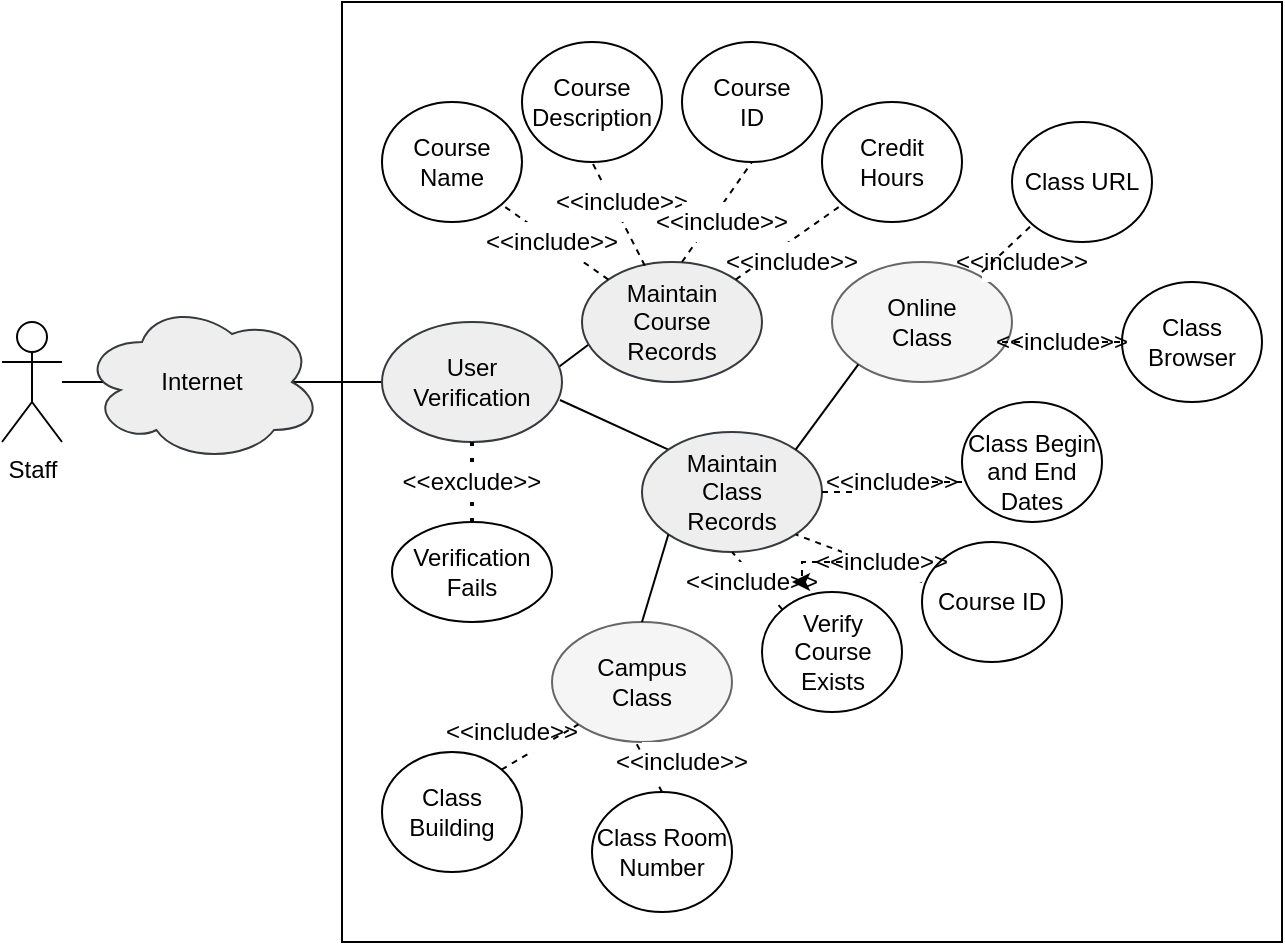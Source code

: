 <mxfile version="14.1.8" type="github">
  <diagram id="ww5f84e6MGx6yijLNMb9" name="Page-1">
    <mxGraphModel dx="1091" dy="580" grid="1" gridSize="10" guides="1" tooltips="1" connect="1" arrows="1" fold="1" page="1" pageScale="1" pageWidth="850" pageHeight="1100" math="0" shadow="0">
      <root>
        <mxCell id="0" />
        <mxCell id="1" parent="0" />
        <mxCell id="B8DDg9iWWgw_p-ArfUbX-2" value="" style="rounded=0;whiteSpace=wrap;html=1;" vertex="1" parent="1">
          <mxGeometry x="180" y="10" width="470" height="470" as="geometry" />
        </mxCell>
        <mxCell id="B8DDg9iWWgw_p-ArfUbX-19" value="" style="endArrow=none;html=1;entryX=0;entryY=0.25;entryDx=0;entryDy=0;" edge="1" parent="1" target="B8DDg9iWWgw_p-ArfUbX-13">
          <mxGeometry width="50" height="50" relative="1" as="geometry">
            <mxPoint x="265" y="210" as="sourcePoint" />
            <mxPoint x="315" y="160" as="targetPoint" />
          </mxGeometry>
        </mxCell>
        <mxCell id="B8DDg9iWWgw_p-ArfUbX-20" value="" style="endArrow=none;html=1;entryX=0;entryY=0.25;entryDx=0;entryDy=0;exitX=0;exitY=0;exitDx=0;exitDy=0;" edge="1" parent="1" source="B8DDg9iWWgw_p-ArfUbX-10">
          <mxGeometry width="50" height="50" relative="1" as="geometry">
            <mxPoint x="323" y="226" as="sourcePoint" />
            <mxPoint x="289" y="209" as="targetPoint" />
          </mxGeometry>
        </mxCell>
        <mxCell id="B8DDg9iWWgw_p-ArfUbX-3" style="edgeStyle=orthogonalEdgeStyle;rounded=0;orthogonalLoop=1;jettySize=auto;html=1;" edge="1" parent="1" source="B8DDg9iWWgw_p-ArfUbX-1">
          <mxGeometry relative="1" as="geometry">
            <mxPoint x="90" y="200" as="targetPoint" />
          </mxGeometry>
        </mxCell>
        <mxCell id="B8DDg9iWWgw_p-ArfUbX-1" value="Staff" style="shape=umlActor;verticalLabelPosition=bottom;verticalAlign=top;html=1;outlineConnect=0;" vertex="1" parent="1">
          <mxGeometry x="10" y="170" width="30" height="60" as="geometry" />
        </mxCell>
        <mxCell id="B8DDg9iWWgw_p-ArfUbX-5" style="edgeStyle=orthogonalEdgeStyle;rounded=0;orthogonalLoop=1;jettySize=auto;html=1;exitX=0.875;exitY=0.5;exitDx=0;exitDy=0;exitPerimeter=0;" edge="1" parent="1" source="B8DDg9iWWgw_p-ArfUbX-4" target="B8DDg9iWWgw_p-ArfUbX-8">
          <mxGeometry relative="1" as="geometry">
            <mxPoint x="200" y="200" as="targetPoint" />
          </mxGeometry>
        </mxCell>
        <mxCell id="B8DDg9iWWgw_p-ArfUbX-4" value="" style="ellipse;shape=cloud;whiteSpace=wrap;html=1;fillColor=#eeeeee;strokeColor=#36393d;" vertex="1" parent="1">
          <mxGeometry x="50" y="160" width="120" height="80" as="geometry" />
        </mxCell>
        <mxCell id="B8DDg9iWWgw_p-ArfUbX-6" value="Internet" style="text;html=1;strokeColor=none;fillColor=none;align=center;verticalAlign=middle;whiteSpace=wrap;rounded=0;" vertex="1" parent="1">
          <mxGeometry x="90" y="190" width="40" height="20" as="geometry" />
        </mxCell>
        <mxCell id="B8DDg9iWWgw_p-ArfUbX-9" value="" style="ellipse;whiteSpace=wrap;html=1;fillColor=#eeeeee;strokeColor=#36393d;" vertex="1" parent="1">
          <mxGeometry x="200" y="170" width="90" height="60" as="geometry" />
        </mxCell>
        <mxCell id="B8DDg9iWWgw_p-ArfUbX-8" value="User Verification" style="text;html=1;strokeColor=none;fillColor=none;align=center;verticalAlign=middle;whiteSpace=wrap;rounded=0;" vertex="1" parent="1">
          <mxGeometry x="225" y="190" width="40" height="20" as="geometry" />
        </mxCell>
        <mxCell id="B8DDg9iWWgw_p-ArfUbX-10" value="" style="ellipse;whiteSpace=wrap;html=1;fillColor=#eeeeee;strokeColor=#36393d;" vertex="1" parent="1">
          <mxGeometry x="330" y="225" width="90" height="60" as="geometry" />
        </mxCell>
        <mxCell id="B8DDg9iWWgw_p-ArfUbX-11" value="" style="ellipse;whiteSpace=wrap;html=1;fillColor=#eeeeee;strokeColor=#36393d;" vertex="1" parent="1">
          <mxGeometry x="300" y="140" width="90" height="60" as="geometry" />
        </mxCell>
        <mxCell id="B8DDg9iWWgw_p-ArfUbX-13" value="Maintain Course Records" style="text;html=1;strokeColor=none;fillColor=none;align=center;verticalAlign=middle;whiteSpace=wrap;rounded=0;" vertex="1" parent="1">
          <mxGeometry x="325" y="160" width="40" height="20" as="geometry" />
        </mxCell>
        <mxCell id="B8DDg9iWWgw_p-ArfUbX-14" value="Maintain Class Records" style="text;html=1;strokeColor=none;fillColor=none;align=center;verticalAlign=middle;whiteSpace=wrap;rounded=0;" vertex="1" parent="1">
          <mxGeometry x="355" y="245" width="40" height="20" as="geometry" />
        </mxCell>
        <mxCell id="B8DDg9iWWgw_p-ArfUbX-22" value="" style="ellipse;whiteSpace=wrap;html=1;" vertex="1" parent="1">
          <mxGeometry x="200" y="60" width="70" height="60" as="geometry" />
        </mxCell>
        <mxCell id="B8DDg9iWWgw_p-ArfUbX-25" value="" style="ellipse;whiteSpace=wrap;html=1;" vertex="1" parent="1">
          <mxGeometry x="270" y="30" width="70" height="60" as="geometry" />
        </mxCell>
        <mxCell id="B8DDg9iWWgw_p-ArfUbX-26" value="" style="ellipse;whiteSpace=wrap;html=1;" vertex="1" parent="1">
          <mxGeometry x="350" y="30" width="70" height="60" as="geometry" />
        </mxCell>
        <mxCell id="B8DDg9iWWgw_p-ArfUbX-27" value="" style="ellipse;whiteSpace=wrap;html=1;" vertex="1" parent="1">
          <mxGeometry x="420" y="60" width="70" height="60" as="geometry" />
        </mxCell>
        <mxCell id="B8DDg9iWWgw_p-ArfUbX-28" value="Course Description" style="text;html=1;strokeColor=none;fillColor=none;align=center;verticalAlign=middle;whiteSpace=wrap;rounded=0;" vertex="1" parent="1">
          <mxGeometry x="285" y="50" width="40" height="20" as="geometry" />
        </mxCell>
        <mxCell id="B8DDg9iWWgw_p-ArfUbX-29" value="Course Name" style="text;html=1;strokeColor=none;fillColor=none;align=center;verticalAlign=middle;whiteSpace=wrap;rounded=0;" vertex="1" parent="1">
          <mxGeometry x="215" y="80" width="40" height="20" as="geometry" />
        </mxCell>
        <mxCell id="B8DDg9iWWgw_p-ArfUbX-30" value="Course ID" style="text;html=1;strokeColor=none;fillColor=none;align=center;verticalAlign=middle;whiteSpace=wrap;rounded=0;" vertex="1" parent="1">
          <mxGeometry x="365" y="50" width="40" height="20" as="geometry" />
        </mxCell>
        <mxCell id="B8DDg9iWWgw_p-ArfUbX-31" value="Credit Hours" style="text;html=1;strokeColor=none;fillColor=none;align=center;verticalAlign=middle;whiteSpace=wrap;rounded=0;" vertex="1" parent="1">
          <mxGeometry x="435" y="80" width="40" height="20" as="geometry" />
        </mxCell>
        <mxCell id="B8DDg9iWWgw_p-ArfUbX-32" value="" style="endArrow=none;html=1;entryX=1;entryY=1;entryDx=0;entryDy=0;exitX=0;exitY=0;exitDx=0;exitDy=0;dashed=1;" edge="1" parent="1" source="B8DDg9iWWgw_p-ArfUbX-11" target="B8DDg9iWWgw_p-ArfUbX-22">
          <mxGeometry width="50" height="50" relative="1" as="geometry">
            <mxPoint x="300" y="170" as="sourcePoint" />
            <mxPoint x="350" y="120" as="targetPoint" />
          </mxGeometry>
        </mxCell>
        <mxCell id="B8DDg9iWWgw_p-ArfUbX-34" value="" style="endArrow=none;html=1;exitX=0.349;exitY=0.03;exitDx=0;exitDy=0;exitPerimeter=0;entryX=0.5;entryY=1;entryDx=0;entryDy=0;dashed=1;" edge="1" parent="1" source="B8DDg9iWWgw_p-ArfUbX-11" target="B8DDg9iWWgw_p-ArfUbX-25">
          <mxGeometry width="50" height="50" relative="1" as="geometry">
            <mxPoint x="330" y="130" as="sourcePoint" />
            <mxPoint x="380" y="80" as="targetPoint" />
          </mxGeometry>
        </mxCell>
        <mxCell id="B8DDg9iWWgw_p-ArfUbX-35" value="" style="endArrow=none;html=1;entryX=0.5;entryY=1;entryDx=0;entryDy=0;dashed=1;" edge="1" parent="1" target="B8DDg9iWWgw_p-ArfUbX-26">
          <mxGeometry width="50" height="50" relative="1" as="geometry">
            <mxPoint x="350" y="140" as="sourcePoint" />
            <mxPoint x="400" y="90" as="targetPoint" />
          </mxGeometry>
        </mxCell>
        <mxCell id="B8DDg9iWWgw_p-ArfUbX-36" value="" style="endArrow=none;html=1;entryX=0;entryY=1;entryDx=0;entryDy=0;exitX=1;exitY=0;exitDx=0;exitDy=0;dashed=1;" edge="1" parent="1" source="B8DDg9iWWgw_p-ArfUbX-11" target="B8DDg9iWWgw_p-ArfUbX-27">
          <mxGeometry width="50" height="50" relative="1" as="geometry">
            <mxPoint x="385" y="160" as="sourcePoint" />
            <mxPoint x="435" y="110" as="targetPoint" />
          </mxGeometry>
        </mxCell>
        <mxCell id="B8DDg9iWWgw_p-ArfUbX-37" value="&amp;lt;&amp;lt;include&amp;gt;&amp;gt;" style="text;html=1;strokeColor=none;align=center;verticalAlign=middle;whiteSpace=wrap;rounded=0;fillColor=#ffffff;" vertex="1" parent="1">
          <mxGeometry x="265" y="120" width="40" height="20" as="geometry" />
        </mxCell>
        <mxCell id="B8DDg9iWWgw_p-ArfUbX-44" value="&amp;lt;&amp;lt;include&amp;gt;&amp;gt;" style="text;html=1;strokeColor=none;align=center;verticalAlign=middle;whiteSpace=wrap;rounded=0;fillColor=#ffffff;" vertex="1" parent="1">
          <mxGeometry x="300" y="100" width="40" height="20" as="geometry" />
        </mxCell>
        <mxCell id="B8DDg9iWWgw_p-ArfUbX-46" value="&amp;lt;&amp;lt;include&amp;gt;&amp;gt;" style="text;html=1;strokeColor=none;align=center;verticalAlign=middle;whiteSpace=wrap;rounded=0;fillColor=#ffffff;" vertex="1" parent="1">
          <mxGeometry x="350" y="110" width="40" height="20" as="geometry" />
        </mxCell>
        <mxCell id="B8DDg9iWWgw_p-ArfUbX-47" value="&amp;lt;&amp;lt;include&amp;gt;&amp;gt;" style="text;html=1;strokeColor=none;align=center;verticalAlign=middle;whiteSpace=wrap;rounded=0;fillColor=#ffffff;" vertex="1" parent="1">
          <mxGeometry x="385" y="130" width="40" height="20" as="geometry" />
        </mxCell>
        <mxCell id="B8DDg9iWWgw_p-ArfUbX-48" value="" style="endArrow=none;dashed=1;html=1;dashPattern=1 3;strokeWidth=2;exitX=0.5;exitY=1;exitDx=0;exitDy=0;" edge="1" parent="1" source="B8DDg9iWWgw_p-ArfUbX-51" target="B8DDg9iWWgw_p-ArfUbX-49">
          <mxGeometry width="50" height="50" relative="1" as="geometry">
            <mxPoint x="200" y="280" as="sourcePoint" />
            <mxPoint x="250" y="230" as="targetPoint" />
          </mxGeometry>
        </mxCell>
        <mxCell id="B8DDg9iWWgw_p-ArfUbX-49" value="" style="ellipse;whiteSpace=wrap;html=1;" vertex="1" parent="1">
          <mxGeometry x="205" y="270" width="80" height="50" as="geometry" />
        </mxCell>
        <mxCell id="B8DDg9iWWgw_p-ArfUbX-50" value="Verification Fails" style="text;html=1;strokeColor=none;fillColor=none;align=center;verticalAlign=middle;whiteSpace=wrap;rounded=0;" vertex="1" parent="1">
          <mxGeometry x="225" y="285" width="40" height="20" as="geometry" />
        </mxCell>
        <mxCell id="B8DDg9iWWgw_p-ArfUbX-51" value="&amp;lt;&amp;lt;exclude&amp;gt;&amp;gt;" style="text;html=1;strokeColor=none;fillColor=none;align=center;verticalAlign=middle;whiteSpace=wrap;rounded=0;" vertex="1" parent="1">
          <mxGeometry x="225" y="240" width="40" height="20" as="geometry" />
        </mxCell>
        <mxCell id="B8DDg9iWWgw_p-ArfUbX-52" value="" style="endArrow=none;dashed=1;html=1;dashPattern=1 3;strokeWidth=2;exitX=0.5;exitY=1;exitDx=0;exitDy=0;" edge="1" parent="1" source="B8DDg9iWWgw_p-ArfUbX-9" target="B8DDg9iWWgw_p-ArfUbX-51">
          <mxGeometry width="50" height="50" relative="1" as="geometry">
            <mxPoint x="245" y="230" as="sourcePoint" />
            <mxPoint x="245" y="250" as="targetPoint" />
          </mxGeometry>
        </mxCell>
        <mxCell id="B8DDg9iWWgw_p-ArfUbX-53" value="" style="ellipse;whiteSpace=wrap;html=1;fillColor=#f5f5f5;strokeColor=#666666;fontColor=#333333;" vertex="1" parent="1">
          <mxGeometry x="425" y="140" width="90" height="60" as="geometry" />
        </mxCell>
        <mxCell id="B8DDg9iWWgw_p-ArfUbX-54" value="" style="ellipse;whiteSpace=wrap;html=1;fillColor=#f5f5f5;strokeColor=#666666;fontColor=#333333;" vertex="1" parent="1">
          <mxGeometry x="285" y="320" width="90" height="60" as="geometry" />
        </mxCell>
        <mxCell id="B8DDg9iWWgw_p-ArfUbX-55" value="Online Class" style="text;html=1;strokeColor=none;fillColor=none;align=center;verticalAlign=middle;whiteSpace=wrap;rounded=0;" vertex="1" parent="1">
          <mxGeometry x="450" y="160" width="40" height="20" as="geometry" />
        </mxCell>
        <mxCell id="B8DDg9iWWgw_p-ArfUbX-57" value="Campus Class" style="text;html=1;strokeColor=none;fillColor=none;align=center;verticalAlign=middle;whiteSpace=wrap;rounded=0;" vertex="1" parent="1">
          <mxGeometry x="310" y="340" width="40" height="20" as="geometry" />
        </mxCell>
        <mxCell id="B8DDg9iWWgw_p-ArfUbX-58" value="" style="ellipse;whiteSpace=wrap;html=1;" vertex="1" parent="1">
          <mxGeometry x="490" y="210" width="70" height="60" as="geometry" />
        </mxCell>
        <mxCell id="B8DDg9iWWgw_p-ArfUbX-59" value="Class Begin and End Dates" style="text;html=1;strokeColor=none;fillColor=none;align=center;verticalAlign=middle;whiteSpace=wrap;rounded=0;" vertex="1" parent="1">
          <mxGeometry x="490" y="235" width="70" height="20" as="geometry" />
        </mxCell>
        <mxCell id="B8DDg9iWWgw_p-ArfUbX-60" value="" style="ellipse;whiteSpace=wrap;html=1;" vertex="1" parent="1">
          <mxGeometry x="390" y="305" width="70" height="60" as="geometry" />
        </mxCell>
        <mxCell id="B8DDg9iWWgw_p-ArfUbX-61" value="Verify Course Exists" style="text;html=1;strokeColor=none;fillColor=none;align=center;verticalAlign=middle;whiteSpace=wrap;rounded=0;" vertex="1" parent="1">
          <mxGeometry x="393" y="325" width="65" height="20" as="geometry" />
        </mxCell>
        <mxCell id="B8DDg9iWWgw_p-ArfUbX-64" value="" style="ellipse;whiteSpace=wrap;html=1;" vertex="1" parent="1">
          <mxGeometry x="470" y="280" width="70" height="60" as="geometry" />
        </mxCell>
        <mxCell id="B8DDg9iWWgw_p-ArfUbX-65" value="Course ID" style="text;html=1;strokeColor=none;fillColor=none;align=center;verticalAlign=middle;whiteSpace=wrap;rounded=0;" vertex="1" parent="1">
          <mxGeometry x="470" y="300" width="70" height="20" as="geometry" />
        </mxCell>
        <mxCell id="B8DDg9iWWgw_p-ArfUbX-66" value="" style="endArrow=none;html=1;exitX=1;exitY=0;exitDx=0;exitDy=0;entryX=0;entryY=1;entryDx=0;entryDy=0;" edge="1" parent="1" source="B8DDg9iWWgw_p-ArfUbX-10" target="B8DDg9iWWgw_p-ArfUbX-53">
          <mxGeometry width="50" height="50" relative="1" as="geometry">
            <mxPoint x="402.09" y="229.997" as="sourcePoint" />
            <mxPoint x="347.91" y="205.21" as="targetPoint" />
          </mxGeometry>
        </mxCell>
        <mxCell id="B8DDg9iWWgw_p-ArfUbX-67" value="" style="endArrow=none;html=1;entryX=0;entryY=1;entryDx=0;entryDy=0;exitX=0.5;exitY=0;exitDx=0;exitDy=0;" edge="1" parent="1" source="B8DDg9iWWgw_p-ArfUbX-54" target="B8DDg9iWWgw_p-ArfUbX-10">
          <mxGeometry width="50" height="50" relative="1" as="geometry">
            <mxPoint x="405.0" y="309.787" as="sourcePoint" />
            <mxPoint x="350.82" y="285" as="targetPoint" />
          </mxGeometry>
        </mxCell>
        <mxCell id="B8DDg9iWWgw_p-ArfUbX-69" value="" style="endArrow=none;html=1;exitX=0;exitY=0;exitDx=0;exitDy=0;entryX=0.5;entryY=1;entryDx=0;entryDy=0;dashed=1;" edge="1" parent="1" source="B8DDg9iWWgw_p-ArfUbX-60" target="B8DDg9iWWgw_p-ArfUbX-10">
          <mxGeometry width="50" height="50" relative="1" as="geometry">
            <mxPoint x="358.64" y="324.997" as="sourcePoint" />
            <mxPoint x="390" y="282" as="targetPoint" />
          </mxGeometry>
        </mxCell>
        <mxCell id="B8DDg9iWWgw_p-ArfUbX-70" value="" style="endArrow=none;html=1;exitX=0;exitY=0;exitDx=0;exitDy=0;entryX=1;entryY=1;entryDx=0;entryDy=0;dashed=1;" edge="1" parent="1" source="B8DDg9iWWgw_p-ArfUbX-65" target="B8DDg9iWWgw_p-ArfUbX-10">
          <mxGeometry width="50" height="50" relative="1" as="geometry">
            <mxPoint x="410.251" y="323.787" as="sourcePoint" />
            <mxPoint x="385" y="295" as="targetPoint" />
          </mxGeometry>
        </mxCell>
        <mxCell id="B8DDg9iWWgw_p-ArfUbX-71" value="" style="endArrow=none;html=1;exitX=0;exitY=0.75;exitDx=0;exitDy=0;entryX=1;entryY=0.5;entryDx=0;entryDy=0;dashed=1;" edge="1" parent="1" source="B8DDg9iWWgw_p-ArfUbX-75" target="B8DDg9iWWgw_p-ArfUbX-10">
          <mxGeometry width="50" height="50" relative="1" as="geometry">
            <mxPoint x="420.251" y="333.787" as="sourcePoint" />
            <mxPoint x="395" y="305" as="targetPoint" />
          </mxGeometry>
        </mxCell>
        <mxCell id="B8DDg9iWWgw_p-ArfUbX-72" value="&amp;lt;&amp;lt;include&amp;gt;&amp;gt;" style="text;html=1;strokeColor=none;align=center;verticalAlign=middle;whiteSpace=wrap;rounded=0;fillColor=#ffffff;" vertex="1" parent="1">
          <mxGeometry x="365" y="290" width="40" height="20" as="geometry" />
        </mxCell>
        <mxCell id="B8DDg9iWWgw_p-ArfUbX-93" value="" style="edgeStyle=orthogonalEdgeStyle;rounded=0;orthogonalLoop=1;jettySize=auto;html=1;dashed=1;" edge="1" parent="1" source="B8DDg9iWWgw_p-ArfUbX-74" target="B8DDg9iWWgw_p-ArfUbX-72">
          <mxGeometry relative="1" as="geometry" />
        </mxCell>
        <mxCell id="B8DDg9iWWgw_p-ArfUbX-74" value="&amp;lt;&amp;lt;include&amp;gt;&amp;gt;" style="text;html=1;strokeColor=none;align=center;verticalAlign=middle;whiteSpace=wrap;rounded=0;fillColor=#ffffff;" vertex="1" parent="1">
          <mxGeometry x="430" y="280" width="40" height="20" as="geometry" />
        </mxCell>
        <mxCell id="B8DDg9iWWgw_p-ArfUbX-75" value="&amp;lt;&amp;lt;include&amp;gt;&amp;gt;" style="text;html=1;strokeColor=none;align=center;verticalAlign=middle;whiteSpace=wrap;rounded=0;fillColor=#ffffff;" vertex="1" parent="1">
          <mxGeometry x="435" y="240" width="40" height="20" as="geometry" />
        </mxCell>
        <mxCell id="B8DDg9iWWgw_p-ArfUbX-76" value="" style="endArrow=none;html=1;exitX=0;exitY=0.75;exitDx=0;exitDy=0;entryX=1;entryY=0.5;entryDx=0;entryDy=0;dashed=1;" edge="1" parent="1" source="B8DDg9iWWgw_p-ArfUbX-59" target="B8DDg9iWWgw_p-ArfUbX-75">
          <mxGeometry width="50" height="50" relative="1" as="geometry">
            <mxPoint x="490" y="250" as="sourcePoint" />
            <mxPoint x="420" y="255" as="targetPoint" />
          </mxGeometry>
        </mxCell>
        <mxCell id="B8DDg9iWWgw_p-ArfUbX-77" value="" style="ellipse;whiteSpace=wrap;html=1;" vertex="1" parent="1">
          <mxGeometry x="200" y="385" width="70" height="60" as="geometry" />
        </mxCell>
        <mxCell id="B8DDg9iWWgw_p-ArfUbX-78" value="Class Building" style="text;html=1;strokeColor=none;fillColor=none;align=center;verticalAlign=middle;whiteSpace=wrap;rounded=0;" vertex="1" parent="1">
          <mxGeometry x="200" y="405" width="70" height="20" as="geometry" />
        </mxCell>
        <mxCell id="B8DDg9iWWgw_p-ArfUbX-79" value="" style="ellipse;whiteSpace=wrap;html=1;" vertex="1" parent="1">
          <mxGeometry x="305" y="405" width="70" height="60" as="geometry" />
        </mxCell>
        <mxCell id="B8DDg9iWWgw_p-ArfUbX-80" value="Class Room Number" style="text;html=1;strokeColor=none;fillColor=none;align=center;verticalAlign=middle;whiteSpace=wrap;rounded=0;" vertex="1" parent="1">
          <mxGeometry x="305" y="425" width="70" height="20" as="geometry" />
        </mxCell>
        <mxCell id="B8DDg9iWWgw_p-ArfUbX-81" value="" style="endArrow=none;html=1;exitX=1;exitY=0;exitDx=0;exitDy=0;entryX=0;entryY=1;entryDx=0;entryDy=0;dashed=1;" edge="1" parent="1" source="B8DDg9iWWgw_p-ArfUbX-77" target="B8DDg9iWWgw_p-ArfUbX-54">
          <mxGeometry width="50" height="50" relative="1" as="geometry">
            <mxPoint x="355" y="398.79" as="sourcePoint" />
            <mxPoint x="291.82" y="370.003" as="targetPoint" />
          </mxGeometry>
        </mxCell>
        <mxCell id="B8DDg9iWWgw_p-ArfUbX-82" value="&amp;lt;&amp;lt;include&amp;gt;&amp;gt;" style="text;html=1;strokeColor=none;align=center;verticalAlign=middle;whiteSpace=wrap;rounded=0;fillColor=#ffffff;" vertex="1" parent="1">
          <mxGeometry x="245" y="365" width="40" height="20" as="geometry" />
        </mxCell>
        <mxCell id="B8DDg9iWWgw_p-ArfUbX-85" value="" style="endArrow=none;html=1;exitX=0.5;exitY=0;exitDx=0;exitDy=0;entryX=1;entryY=1;entryDx=0;entryDy=0;dashed=1;" edge="1" parent="1" source="B8DDg9iWWgw_p-ArfUbX-79">
          <mxGeometry width="50" height="50" relative="1" as="geometry">
            <mxPoint x="390" y="408.79" as="sourcePoint" />
            <mxPoint x="326.82" y="380.003" as="targetPoint" />
          </mxGeometry>
        </mxCell>
        <mxCell id="B8DDg9iWWgw_p-ArfUbX-86" value="&amp;lt;&amp;lt;include&amp;gt;&amp;gt;" style="text;html=1;strokeColor=none;align=center;verticalAlign=middle;whiteSpace=wrap;rounded=0;fillColor=#ffffff;" vertex="1" parent="1">
          <mxGeometry x="330" y="380" width="40" height="20" as="geometry" />
        </mxCell>
        <mxCell id="B8DDg9iWWgw_p-ArfUbX-87" value="" style="ellipse;whiteSpace=wrap;html=1;" vertex="1" parent="1">
          <mxGeometry x="515" y="70" width="70" height="60" as="geometry" />
        </mxCell>
        <mxCell id="B8DDg9iWWgw_p-ArfUbX-88" value="Class URL" style="text;html=1;strokeColor=none;fillColor=none;align=center;verticalAlign=middle;whiteSpace=wrap;rounded=0;" vertex="1" parent="1">
          <mxGeometry x="515" y="90" width="70" height="20" as="geometry" />
        </mxCell>
        <mxCell id="B8DDg9iWWgw_p-ArfUbX-89" value="&amp;lt;&amp;lt;include&amp;gt;&amp;gt;" style="text;html=1;strokeColor=none;align=center;verticalAlign=middle;whiteSpace=wrap;rounded=0;fillColor=#ffffff;" vertex="1" parent="1">
          <mxGeometry x="500" y="130" width="40" height="20" as="geometry" />
        </mxCell>
        <mxCell id="B8DDg9iWWgw_p-ArfUbX-90" value="" style="ellipse;whiteSpace=wrap;html=1;" vertex="1" parent="1">
          <mxGeometry x="570" y="150" width="70" height="60" as="geometry" />
        </mxCell>
        <mxCell id="B8DDg9iWWgw_p-ArfUbX-91" value="Class Browser" style="text;html=1;strokeColor=none;fillColor=none;align=center;verticalAlign=middle;whiteSpace=wrap;rounded=0;" vertex="1" parent="1">
          <mxGeometry x="570" y="170" width="70" height="20" as="geometry" />
        </mxCell>
        <mxCell id="B8DDg9iWWgw_p-ArfUbX-95" value="" style="endArrow=none;html=1;dashed=1;entryX=0;entryY=1;entryDx=0;entryDy=0;" edge="1" parent="1" target="B8DDg9iWWgw_p-ArfUbX-87">
          <mxGeometry width="50" height="50" relative="1" as="geometry">
            <mxPoint x="500" y="145" as="sourcePoint" />
            <mxPoint x="530" y="120" as="targetPoint" />
          </mxGeometry>
        </mxCell>
        <mxCell id="B8DDg9iWWgw_p-ArfUbX-97" value="" style="endArrow=none;html=1;dashed=1;entryX=0;entryY=0.5;entryDx=0;entryDy=0;" edge="1" parent="1" source="B8DDg9iWWgw_p-ArfUbX-92" target="B8DDg9iWWgw_p-ArfUbX-91">
          <mxGeometry width="50" height="50" relative="1" as="geometry">
            <mxPoint x="510" y="180" as="sourcePoint" />
            <mxPoint x="560" y="130" as="targetPoint" />
          </mxGeometry>
        </mxCell>
        <mxCell id="B8DDg9iWWgw_p-ArfUbX-92" value="&amp;lt;&amp;lt;include&amp;gt;&amp;gt;" style="text;html=1;strokeColor=none;align=center;verticalAlign=middle;whiteSpace=wrap;rounded=0;fillColor=#ffffff;rotation=0;" vertex="1" parent="1">
          <mxGeometry x="520" y="170" width="40" height="20" as="geometry" />
        </mxCell>
        <mxCell id="B8DDg9iWWgw_p-ArfUbX-98" value="" style="endArrow=none;html=1;dashed=1;entryX=0;entryY=0.5;entryDx=0;entryDy=0;" edge="1" parent="1" target="B8DDg9iWWgw_p-ArfUbX-92">
          <mxGeometry width="50" height="50" relative="1" as="geometry">
            <mxPoint x="510" y="180" as="sourcePoint" />
            <mxPoint x="570" y="180" as="targetPoint" />
          </mxGeometry>
        </mxCell>
      </root>
    </mxGraphModel>
  </diagram>
</mxfile>
